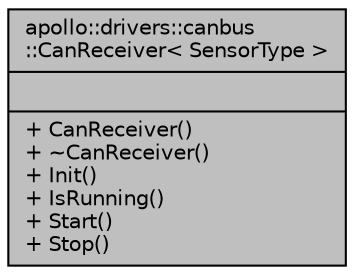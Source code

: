 digraph "apollo::drivers::canbus::CanReceiver&lt; SensorType &gt;"
{
  edge [fontname="Helvetica",fontsize="10",labelfontname="Helvetica",labelfontsize="10"];
  node [fontname="Helvetica",fontsize="10",shape=record];
  Node1 [label="{apollo::drivers::canbus\l::CanReceiver\< SensorType \>\n||+ CanReceiver()\l+ ~CanReceiver()\l+ Init()\l+ IsRunning()\l+ Start()\l+ Stop()\l}",height=0.2,width=0.4,color="black", fillcolor="grey75", style="filled" fontcolor="black"];
}
